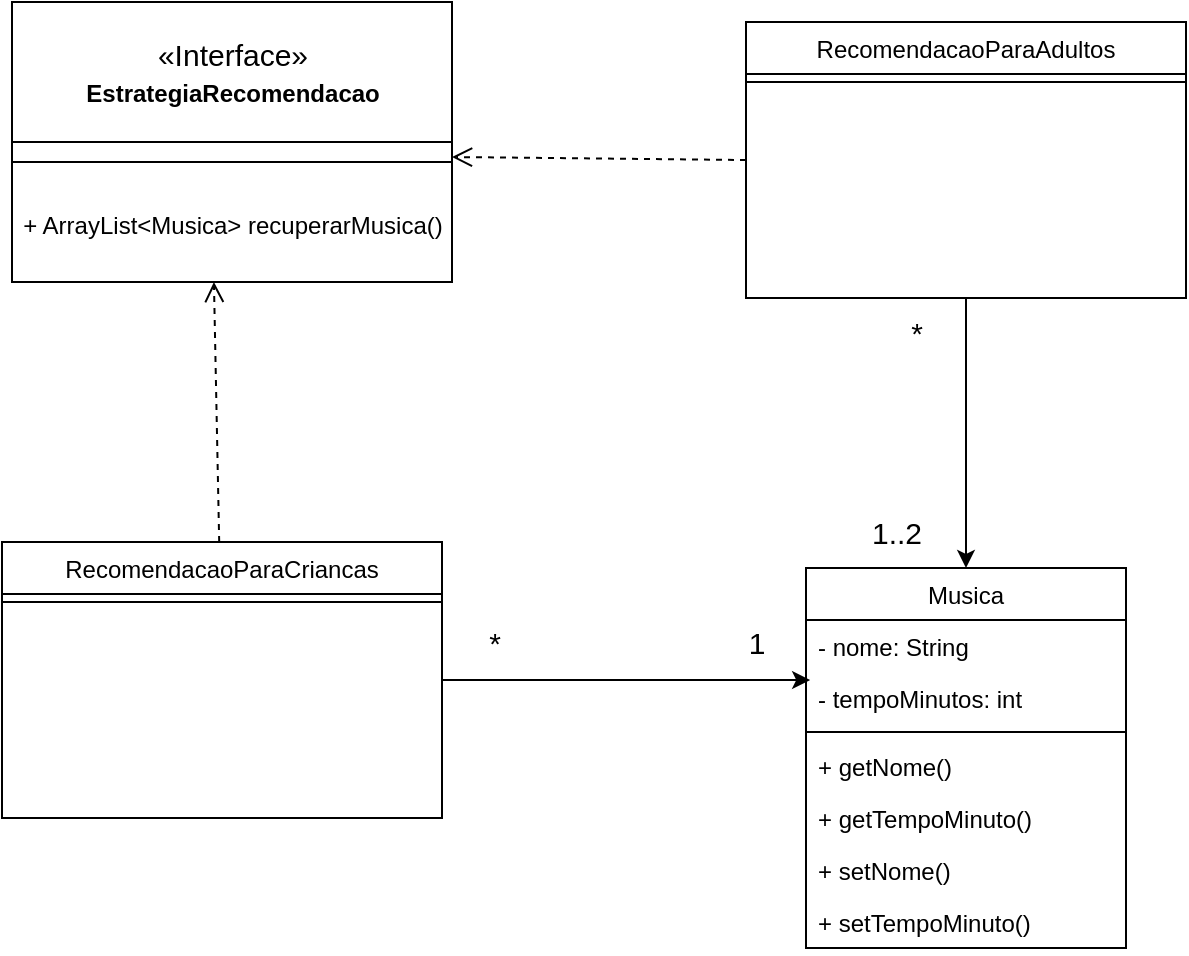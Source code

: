 <mxfile version="20.2.3" type="device" pages="2"><diagram id="C5RBs43oDa-KdzZeNtuy" name="Page-1"><mxGraphModel dx="782" dy="809" grid="1" gridSize="10" guides="1" tooltips="1" connect="1" arrows="1" fold="1" page="1" pageScale="1" pageWidth="1654" pageHeight="2336" math="0" shadow="0"><root><mxCell id="WIyWlLk6GJQsqaUBKTNV-0"/><mxCell id="WIyWlLk6GJQsqaUBKTNV-1" parent="WIyWlLk6GJQsqaUBKTNV-0"/><mxCell id="zkfFHV4jXpPFQw0GAbJ--0" value="Musica" style="swimlane;fontStyle=0;align=center;verticalAlign=top;childLayout=stackLayout;horizontal=1;startSize=26;horizontalStack=0;resizeParent=1;resizeLast=0;collapsible=1;marginBottom=0;rounded=0;shadow=0;strokeWidth=1;" parent="WIyWlLk6GJQsqaUBKTNV-1" vertex="1"><mxGeometry x="470" y="343" width="160" height="190" as="geometry"><mxRectangle x="230" y="140" width="160" height="26" as="alternateBounds"/></mxGeometry></mxCell><mxCell id="zkfFHV4jXpPFQw0GAbJ--1" value="- nome: String" style="text;align=left;verticalAlign=top;spacingLeft=4;spacingRight=4;overflow=hidden;rotatable=0;points=[[0,0.5],[1,0.5]];portConstraint=eastwest;" parent="zkfFHV4jXpPFQw0GAbJ--0" vertex="1"><mxGeometry y="26" width="160" height="26" as="geometry"/></mxCell><mxCell id="zkfFHV4jXpPFQw0GAbJ--2" value="- tempoMinutos: int" style="text;align=left;verticalAlign=top;spacingLeft=4;spacingRight=4;overflow=hidden;rotatable=0;points=[[0,0.5],[1,0.5]];portConstraint=eastwest;rounded=0;shadow=0;html=0;" parent="zkfFHV4jXpPFQw0GAbJ--0" vertex="1"><mxGeometry y="52" width="160" height="26" as="geometry"/></mxCell><mxCell id="zkfFHV4jXpPFQw0GAbJ--4" value="" style="line;html=1;strokeWidth=1;align=left;verticalAlign=middle;spacingTop=-1;spacingLeft=3;spacingRight=3;rotatable=0;labelPosition=right;points=[];portConstraint=eastwest;" parent="zkfFHV4jXpPFQw0GAbJ--0" vertex="1"><mxGeometry y="78" width="160" height="8" as="geometry"/></mxCell><mxCell id="7n55aOy80kMq28YYBpPV-27" value="+ getNome()" style="text;align=left;verticalAlign=top;spacingLeft=4;spacingRight=4;overflow=hidden;rotatable=0;points=[[0,0.5],[1,0.5]];portConstraint=eastwest;rounded=0;shadow=0;html=0;" vertex="1" parent="zkfFHV4jXpPFQw0GAbJ--0"><mxGeometry y="86" width="160" height="26" as="geometry"/></mxCell><mxCell id="7n55aOy80kMq28YYBpPV-29" value="+ getTempoMinuto()" style="text;align=left;verticalAlign=top;spacingLeft=4;spacingRight=4;overflow=hidden;rotatable=0;points=[[0,0.5],[1,0.5]];portConstraint=eastwest;rounded=0;shadow=0;html=0;" vertex="1" parent="zkfFHV4jXpPFQw0GAbJ--0"><mxGeometry y="112" width="160" height="26" as="geometry"/></mxCell><mxCell id="7n55aOy80kMq28YYBpPV-28" value="+ setNome()" style="text;align=left;verticalAlign=top;spacingLeft=4;spacingRight=4;overflow=hidden;rotatable=0;points=[[0,0.5],[1,0.5]];portConstraint=eastwest;rounded=0;shadow=0;html=0;" vertex="1" parent="zkfFHV4jXpPFQw0GAbJ--0"><mxGeometry y="138" width="160" height="26" as="geometry"/></mxCell><mxCell id="7n55aOy80kMq28YYBpPV-30" value="+ setTempoMinuto()" style="text;align=left;verticalAlign=top;spacingLeft=4;spacingRight=4;overflow=hidden;rotatable=0;points=[[0,0.5],[1,0.5]];portConstraint=eastwest;rounded=0;shadow=0;html=0;" vertex="1" parent="zkfFHV4jXpPFQw0GAbJ--0"><mxGeometry y="164" width="160" height="26" as="geometry"/></mxCell><mxCell id="7n55aOy80kMq28YYBpPV-6" value="RecomendacaoParaCriancas" style="swimlane;fontStyle=0;align=center;verticalAlign=top;childLayout=stackLayout;horizontal=1;startSize=26;horizontalStack=0;resizeParent=1;resizeLast=0;collapsible=1;marginBottom=0;rounded=0;shadow=0;strokeWidth=1;" vertex="1" parent="WIyWlLk6GJQsqaUBKTNV-1"><mxGeometry x="68" y="330" width="220" height="138" as="geometry"><mxRectangle x="230" y="140" width="160" height="26" as="alternateBounds"/></mxGeometry></mxCell><mxCell id="7n55aOy80kMq28YYBpPV-9" value="" style="line;html=1;strokeWidth=1;align=left;verticalAlign=middle;spacingTop=-1;spacingLeft=3;spacingRight=3;rotatable=0;labelPosition=right;points=[];portConstraint=eastwest;" vertex="1" parent="7n55aOy80kMq28YYBpPV-6"><mxGeometry y="26" width="220" height="8" as="geometry"/></mxCell><mxCell id="7n55aOy80kMq28YYBpPV-12" value="" style="endArrow=classic;html=1;rounded=0;exitX=1;exitY=0.5;exitDx=0;exitDy=0;entryX=0.013;entryY=0.154;entryDx=0;entryDy=0;entryPerimeter=0;" edge="1" parent="WIyWlLk6GJQsqaUBKTNV-1" source="7n55aOy80kMq28YYBpPV-6" target="zkfFHV4jXpPFQw0GAbJ--2"><mxGeometry width="50" height="50" relative="1" as="geometry"><mxPoint x="310" y="369" as="sourcePoint"/><mxPoint x="400" y="390" as="targetPoint"/></mxGeometry></mxCell><mxCell id="7n55aOy80kMq28YYBpPV-16" value="RecomendacaoParaAdultos" style="swimlane;fontStyle=0;align=center;verticalAlign=top;childLayout=stackLayout;horizontal=1;startSize=26;horizontalStack=0;resizeParent=1;resizeLast=0;collapsible=1;marginBottom=0;rounded=0;shadow=0;strokeWidth=1;" vertex="1" parent="WIyWlLk6GJQsqaUBKTNV-1"><mxGeometry x="440" y="70" width="220" height="138" as="geometry"><mxRectangle x="230" y="140" width="160" height="26" as="alternateBounds"/></mxGeometry></mxCell><mxCell id="7n55aOy80kMq28YYBpPV-17" value="" style="line;html=1;strokeWidth=1;align=left;verticalAlign=middle;spacingTop=-1;spacingLeft=3;spacingRight=3;rotatable=0;labelPosition=right;points=[];portConstraint=eastwest;" vertex="1" parent="7n55aOy80kMq28YYBpPV-16"><mxGeometry y="26" width="220" height="8" as="geometry"/></mxCell><mxCell id="7n55aOy80kMq28YYBpPV-19" value="" style="endArrow=classic;html=1;rounded=0;exitX=0.5;exitY=1;exitDx=0;exitDy=0;" edge="1" parent="WIyWlLk6GJQsqaUBKTNV-1" source="7n55aOy80kMq28YYBpPV-16" target="zkfFHV4jXpPFQw0GAbJ--0"><mxGeometry width="50" height="50" relative="1" as="geometry"><mxPoint x="560" y="310" as="sourcePoint"/><mxPoint x="610" y="260" as="targetPoint"/></mxGeometry></mxCell><mxCell id="7n55aOy80kMq28YYBpPV-20" value="&lt;font style=&quot;font-size: 15px;&quot;&gt;*&lt;/font&gt;" style="text;html=1;align=center;verticalAlign=middle;resizable=0;points=[];autosize=1;strokeColor=none;fillColor=none;" vertex="1" parent="WIyWlLk6GJQsqaUBKTNV-1"><mxGeometry x="299" y="365" width="30" height="30" as="geometry"/></mxCell><mxCell id="7n55aOy80kMq28YYBpPV-21" value="&lt;font style=&quot;font-size: 15px;&quot;&gt;1&lt;/font&gt;" style="text;html=1;align=center;verticalAlign=middle;resizable=0;points=[];autosize=1;strokeColor=none;fillColor=none;" vertex="1" parent="WIyWlLk6GJQsqaUBKTNV-1"><mxGeometry x="430" y="365" width="30" height="30" as="geometry"/></mxCell><mxCell id="7n55aOy80kMq28YYBpPV-22" value="&lt;font style=&quot;font-size: 15px;&quot;&gt;*&lt;/font&gt;" style="text;html=1;align=center;verticalAlign=middle;resizable=0;points=[];autosize=1;strokeColor=none;fillColor=none;" vertex="1" parent="WIyWlLk6GJQsqaUBKTNV-1"><mxGeometry x="510" y="210" width="30" height="30" as="geometry"/></mxCell><mxCell id="7n55aOy80kMq28YYBpPV-23" value="&lt;font style=&quot;font-size: 15px;&quot;&gt;1..2&lt;/font&gt;" style="text;html=1;align=center;verticalAlign=middle;resizable=0;points=[];autosize=1;strokeColor=none;fillColor=none;" vertex="1" parent="WIyWlLk6GJQsqaUBKTNV-1"><mxGeometry x="490" y="310" width="50" height="30" as="geometry"/></mxCell><mxCell id="7n55aOy80kMq28YYBpPV-24" value="«Interface»&lt;br&gt;&lt;span style=&quot;font-size: 12px; font-weight: 700;&quot;&gt;EstrategiaRecomendacao&lt;/span&gt;" style="html=1;fontSize=15;" vertex="1" parent="WIyWlLk6GJQsqaUBKTNV-1"><mxGeometry x="73" y="60" width="220" height="70" as="geometry"/></mxCell><mxCell id="7n55aOy80kMq28YYBpPV-25" value="&lt;span style=&quot;font-size: 12px; text-align: left;&quot;&gt;+ ArrayList&amp;lt;Musica&amp;gt; recuperarMusica()&lt;/span&gt;" style="html=1;fontSize=15;" vertex="1" parent="WIyWlLk6GJQsqaUBKTNV-1"><mxGeometry x="73" y="140" width="220" height="60" as="geometry"/></mxCell><mxCell id="7n55aOy80kMq28YYBpPV-26" value="" style="html=1;fontSize=15;" vertex="1" parent="WIyWlLk6GJQsqaUBKTNV-1"><mxGeometry x="73" y="130" width="220" height="10" as="geometry"/></mxCell><mxCell id="7n55aOy80kMq28YYBpPV-31" value="" style="html=1;verticalAlign=bottom;endArrow=open;dashed=1;endSize=8;rounded=0;fontSize=15;entryX=0.468;entryY=1;entryDx=0;entryDy=0;entryPerimeter=0;" edge="1" parent="WIyWlLk6GJQsqaUBKTNV-1"><mxGeometry relative="1" as="geometry"><mxPoint x="176.599" y="330" as="sourcePoint"/><mxPoint x="173.96" y="200" as="targetPoint"/></mxGeometry></mxCell><mxCell id="7n55aOy80kMq28YYBpPV-32" value="" style="html=1;verticalAlign=bottom;endArrow=open;dashed=1;endSize=8;rounded=0;fontSize=15;exitX=0;exitY=0.5;exitDx=0;exitDy=0;entryX=1;entryY=0.75;entryDx=0;entryDy=0;" edge="1" parent="WIyWlLk6GJQsqaUBKTNV-1" source="7n55aOy80kMq28YYBpPV-16" target="7n55aOy80kMq28YYBpPV-26"><mxGeometry relative="1" as="geometry"><mxPoint x="372.639" y="290" as="sourcePoint"/><mxPoint x="390" y="200" as="targetPoint"/></mxGeometry></mxCell></root></mxGraphModel></diagram><diagram id="xoAr3KnM7jnY0HAUmVkx" name="Página-2"><mxGraphModel dx="782" dy="809" grid="1" gridSize="10" guides="1" tooltips="1" connect="1" arrows="1" fold="1" page="1" pageScale="1" pageWidth="1654" pageHeight="2336" math="0" shadow="0"><root><mxCell id="0"/><mxCell id="1" parent="0"/><mxCell id="MI9Ai1-cRyFERg4oUt-F-1" value="Usuario" style="swimlane;fontStyle=0;align=center;verticalAlign=top;childLayout=stackLayout;horizontal=1;startSize=26;horizontalStack=0;resizeParent=1;resizeLast=0;collapsible=1;marginBottom=0;rounded=0;shadow=0;strokeWidth=1;" vertex="1" parent="1"><mxGeometry x="60" y="60" width="160" height="190" as="geometry"><mxRectangle x="230" y="140" width="160" height="26" as="alternateBounds"/></mxGeometry></mxCell><mxCell id="MI9Ai1-cRyFERg4oUt-F-2" value="- login: String" style="text;align=left;verticalAlign=top;spacingLeft=4;spacingRight=4;overflow=hidden;rotatable=0;points=[[0,0.5],[1,0.5]];portConstraint=eastwest;" vertex="1" parent="MI9Ai1-cRyFERg4oUt-F-1"><mxGeometry y="26" width="160" height="26" as="geometry"/></mxCell><mxCell id="MI9Ai1-cRyFERg4oUt-F-9" value="- dtNasc: Date" style="text;align=left;verticalAlign=top;spacingLeft=4;spacingRight=4;overflow=hidden;rotatable=0;points=[[0,0.5],[1,0.5]];portConstraint=eastwest;rounded=0;shadow=0;html=0;" vertex="1" parent="MI9Ai1-cRyFERg4oUt-F-1"><mxGeometry y="52" width="160" height="26" as="geometry"/></mxCell><mxCell id="MI9Ai1-cRyFERg4oUt-F-3" value="- senha: String" style="text;align=left;verticalAlign=top;spacingLeft=4;spacingRight=4;overflow=hidden;rotatable=0;points=[[0,0.5],[1,0.5]];portConstraint=eastwest;rounded=0;shadow=0;html=0;" vertex="1" parent="MI9Ai1-cRyFERg4oUt-F-1"><mxGeometry y="78" width="160" height="26" as="geometry"/></mxCell><mxCell id="MI9Ai1-cRyFERg4oUt-F-4" value="" style="line;html=1;strokeWidth=1;align=left;verticalAlign=middle;spacingTop=-1;spacingLeft=3;spacingRight=3;rotatable=0;labelPosition=right;points=[];portConstraint=eastwest;" vertex="1" parent="MI9Ai1-cRyFERg4oUt-F-1"><mxGeometry y="104" width="160" height="8" as="geometry"/></mxCell><mxCell id="MI9Ai1-cRyFERg4oUt-F-10" value="+ ArrayList&lt;Compras&gt; &#10;comprasRealizadas();" style="text;align=left;verticalAlign=top;spacingLeft=4;spacingRight=4;overflow=hidden;rotatable=0;points=[[0,0.5],[1,0.5]];portConstraint=eastwest;rounded=0;shadow=0;html=0;" vertex="1" parent="MI9Ai1-cRyFERg4oUt-F-1"><mxGeometry y="112" width="160" height="48" as="geometry"/></mxCell><mxCell id="MI9Ai1-cRyFERg4oUt-F-50" value="+ quantCupons();" style="text;align=left;verticalAlign=top;spacingLeft=4;spacingRight=4;overflow=hidden;rotatable=0;points=[[0,0.5],[1,0.5]];portConstraint=eastwest;rounded=0;shadow=0;html=0;" vertex="1" parent="MI9Ai1-cRyFERg4oUt-F-1"><mxGeometry y="160" width="160" height="26" as="geometry"/></mxCell><mxCell id="MI9Ai1-cRyFERg4oUt-F-11" value="CuponDesconto" style="swimlane;fontStyle=0;align=center;verticalAlign=top;childLayout=stackLayout;horizontal=1;startSize=26;horizontalStack=0;resizeParent=1;resizeLast=0;collapsible=1;marginBottom=0;rounded=0;shadow=0;strokeWidth=1;" vertex="1" parent="1"><mxGeometry x="55" y="350" width="170" height="190" as="geometry"><mxRectangle x="230" y="140" width="160" height="26" as="alternateBounds"/></mxGeometry></mxCell><mxCell id="MI9Ai1-cRyFERg4oUt-F-12" value="- codigo: int" style="text;align=left;verticalAlign=top;spacingLeft=4;spacingRight=4;overflow=hidden;rotatable=0;points=[[0,0.5],[1,0.5]];portConstraint=eastwest;" vertex="1" parent="MI9Ai1-cRyFERg4oUt-F-11"><mxGeometry y="26" width="170" height="26" as="geometry"/></mxCell><mxCell id="MI9Ai1-cRyFERg4oUt-F-15" value="" style="line;html=1;strokeWidth=1;align=left;verticalAlign=middle;spacingTop=-1;spacingLeft=3;spacingRight=3;rotatable=0;labelPosition=right;points=[];portConstraint=eastwest;" vertex="1" parent="MI9Ai1-cRyFERg4oUt-F-11"><mxGeometry y="52" width="170" height="8" as="geometry"/></mxCell><mxCell id="MI9Ai1-cRyFERg4oUt-F-16" value="+ gerarPercentualDesconto();" style="text;align=left;verticalAlign=top;spacingLeft=4;spacingRight=4;overflow=hidden;rotatable=0;points=[[0,0.5],[1,0.5]];portConstraint=eastwest;rounded=0;shadow=0;html=0;" vertex="1" parent="MI9Ai1-cRyFERg4oUt-F-11"><mxGeometry y="60" width="170" height="26" as="geometry"/></mxCell><mxCell id="MI9Ai1-cRyFERg4oUt-F-18" value="Vestuario" style="swimlane;fontStyle=0;align=center;verticalAlign=top;childLayout=stackLayout;horizontal=1;startSize=26;horizontalStack=0;resizeParent=1;resizeLast=0;collapsible=1;marginBottom=0;rounded=0;shadow=0;strokeWidth=1;" vertex="1" parent="1"><mxGeometry x="490" y="297" width="170" height="190" as="geometry"><mxRectangle x="230" y="140" width="160" height="26" as="alternateBounds"/></mxGeometry></mxCell><mxCell id="MI9Ai1-cRyFERg4oUt-F-19" value="- tamanho: String" style="text;align=left;verticalAlign=top;spacingLeft=4;spacingRight=4;overflow=hidden;rotatable=0;points=[[0,0.5],[1,0.5]];portConstraint=eastwest;" vertex="1" parent="MI9Ai1-cRyFERg4oUt-F-18"><mxGeometry y="26" width="170" height="26" as="geometry"/></mxCell><mxCell id="MI9Ai1-cRyFERg4oUt-F-31" value="- cor: String" style="text;align=left;verticalAlign=top;spacingLeft=4;spacingRight=4;overflow=hidden;rotatable=0;points=[[0,0.5],[1,0.5]];portConstraint=eastwest;" vertex="1" parent="MI9Ai1-cRyFERg4oUt-F-18"><mxGeometry y="52" width="170" height="26" as="geometry"/></mxCell><mxCell id="MI9Ai1-cRyFERg4oUt-F-32" value="- preco: double" style="text;align=left;verticalAlign=top;spacingLeft=4;spacingRight=4;overflow=hidden;rotatable=0;points=[[0,0.5],[1,0.5]];portConstraint=eastwest;" vertex="1" parent="MI9Ai1-cRyFERg4oUt-F-18"><mxGeometry y="78" width="170" height="26" as="geometry"/></mxCell><mxCell id="MI9Ai1-cRyFERg4oUt-F-33" value="- marca: String" style="text;align=left;verticalAlign=top;spacingLeft=4;spacingRight=4;overflow=hidden;rotatable=0;points=[[0,0.5],[1,0.5]];portConstraint=eastwest;" vertex="1" parent="MI9Ai1-cRyFERg4oUt-F-18"><mxGeometry y="104" width="170" height="26" as="geometry"/></mxCell><mxCell id="MI9Ai1-cRyFERg4oUt-F-20" value="" style="line;html=1;strokeWidth=1;align=left;verticalAlign=middle;spacingTop=-1;spacingLeft=3;spacingRight=3;rotatable=0;labelPosition=right;points=[];portConstraint=eastwest;" vertex="1" parent="MI9Ai1-cRyFERg4oUt-F-18"><mxGeometry y="130" width="170" height="8" as="geometry"/></mxCell><mxCell id="MI9Ai1-cRyFERg4oUt-F-22" value="" style="triangle;whiteSpace=wrap;html=1;fontSize=15;rotation=-90;" vertex="1" parent="1"><mxGeometry x="560" y="640" width="30" height="40" as="geometry"/></mxCell><mxCell id="MI9Ai1-cRyFERg4oUt-F-23" value="Vender" style="swimlane;fontStyle=0;align=center;verticalAlign=top;childLayout=stackLayout;horizontal=1;startSize=26;horizontalStack=0;resizeParent=1;resizeLast=0;collapsible=1;marginBottom=0;rounded=0;shadow=0;strokeWidth=1;" vertex="1" parent="1"><mxGeometry x="486" y="60" width="170" height="100" as="geometry"><mxRectangle x="230" y="140" width="160" height="26" as="alternateBounds"/></mxGeometry></mxCell><mxCell id="MI9Ai1-cRyFERg4oUt-F-25" value="" style="line;html=1;strokeWidth=1;align=left;verticalAlign=middle;spacingTop=-1;spacingLeft=3;spacingRight=3;rotatable=0;labelPosition=right;points=[];portConstraint=eastwest;" vertex="1" parent="MI9Ai1-cRyFERg4oUt-F-23"><mxGeometry y="26" width="170" height="8" as="geometry"/></mxCell><mxCell id="MI9Ai1-cRyFERg4oUt-F-26" value="+ double CalcularPreco()" style="text;align=left;verticalAlign=top;spacingLeft=4;spacingRight=4;overflow=hidden;rotatable=0;points=[[0,0.5],[1,0.5]];portConstraint=eastwest;rounded=0;shadow=0;html=0;" vertex="1" parent="MI9Ai1-cRyFERg4oUt-F-23"><mxGeometry y="34" width="170" height="26" as="geometry"/></mxCell><mxCell id="MI9Ai1-cRyFERg4oUt-F-28" value="" style="endArrow=classic;html=1;rounded=0;fontSize=15;exitX=0.5;exitY=1;exitDx=0;exitDy=0;" edge="1" parent="1" source="MI9Ai1-cRyFERg4oUt-F-23" target="MI9Ai1-cRyFERg4oUt-F-18"><mxGeometry width="50" height="50" relative="1" as="geometry"><mxPoint x="436" y="437" as="sourcePoint"/><mxPoint x="486" y="387" as="targetPoint"/></mxGeometry></mxCell><mxCell id="MI9Ai1-cRyFERg4oUt-F-34" value="" style="endArrow=none;html=1;rounded=0;fontSize=15;exitX=1;exitY=0.5;exitDx=0;exitDy=0;entryX=0.5;entryY=1;entryDx=0;entryDy=0;" edge="1" parent="1" source="MI9Ai1-cRyFERg4oUt-F-22" target="MI9Ai1-cRyFERg4oUt-F-18"><mxGeometry width="50" height="50" relative="1" as="geometry"><mxPoint x="436" y="537" as="sourcePoint"/><mxPoint x="630" y="480" as="targetPoint"/></mxGeometry></mxCell><mxCell id="MI9Ai1-cRyFERg4oUt-F-35" value="Camisa" style="swimlane;fontStyle=0;align=center;verticalAlign=top;childLayout=stackLayout;horizontal=1;startSize=26;horizontalStack=0;resizeParent=1;resizeLast=0;collapsible=1;marginBottom=0;rounded=0;shadow=0;strokeWidth=1;" vertex="1" parent="1"><mxGeometry x="428" y="741" width="149" height="70" as="geometry"><mxRectangle x="230" y="140" width="160" height="26" as="alternateBounds"/></mxGeometry></mxCell><mxCell id="MI9Ai1-cRyFERg4oUt-F-37" value="" style="line;html=1;strokeWidth=1;align=left;verticalAlign=middle;spacingTop=-1;spacingLeft=3;spacingRight=3;rotatable=0;labelPosition=right;points=[];portConstraint=eastwest;" vertex="1" parent="MI9Ai1-cRyFERg4oUt-F-35"><mxGeometry y="26" width="149" height="8" as="geometry"/></mxCell><mxCell id="MI9Ai1-cRyFERg4oUt-F-39" value="Calcas" style="swimlane;fontStyle=0;align=center;verticalAlign=top;childLayout=stackLayout;horizontal=1;startSize=26;horizontalStack=0;resizeParent=1;resizeLast=0;collapsible=1;marginBottom=0;rounded=0;shadow=0;strokeWidth=1;" vertex="1" parent="1"><mxGeometry x="605" y="737" width="143" height="90" as="geometry"><mxRectangle x="230" y="140" width="160" height="26" as="alternateBounds"/></mxGeometry></mxCell><mxCell id="MI9Ai1-cRyFERg4oUt-F-41" value="- quantBolsos: int" style="text;align=left;verticalAlign=top;spacingLeft=4;spacingRight=4;overflow=hidden;rotatable=0;points=[[0,0.5],[1,0.5]];portConstraint=eastwest;" vertex="1" parent="MI9Ai1-cRyFERg4oUt-F-39"><mxGeometry y="26" width="143" height="26" as="geometry"/></mxCell><mxCell id="MI9Ai1-cRyFERg4oUt-F-40" value="" style="line;html=1;strokeWidth=1;align=left;verticalAlign=middle;spacingTop=-1;spacingLeft=3;spacingRight=3;rotatable=0;labelPosition=right;points=[];portConstraint=eastwest;" vertex="1" parent="MI9Ai1-cRyFERg4oUt-F-39"><mxGeometry y="52" width="143" height="8" as="geometry"/></mxCell><mxCell id="MI9Ai1-cRyFERg4oUt-F-42" value="" style="endArrow=none;html=1;rounded=0;fontSize=15;entryX=0;entryY=0.05;entryDx=0;entryDy=0;entryPerimeter=0;exitX=0.5;exitY=0;exitDx=0;exitDy=0;" edge="1" parent="1" source="MI9Ai1-cRyFERg4oUt-F-35" target="MI9Ai1-cRyFERg4oUt-F-22"><mxGeometry width="50" height="50" relative="1" as="geometry"><mxPoint x="477" y="746" as="sourcePoint"/><mxPoint x="630" y="694" as="targetPoint"/></mxGeometry></mxCell><mxCell id="MI9Ai1-cRyFERg4oUt-F-43" value="" style="endArrow=none;html=1;rounded=0;fontSize=15;entryX=0.5;entryY=0;entryDx=0;entryDy=0;exitX=0;exitY=0.95;exitDx=0;exitDy=0;exitPerimeter=0;" edge="1" parent="1" source="MI9Ai1-cRyFERg4oUt-F-22" target="MI9Ai1-cRyFERg4oUt-F-39"><mxGeometry width="50" height="50" relative="1" as="geometry"><mxPoint x="668" y="691.99" as="sourcePoint"/><mxPoint x="493" y="626" as="targetPoint"/></mxGeometry></mxCell><mxCell id="MI9Ai1-cRyFERg4oUt-F-44" value="Compra" style="swimlane;fontStyle=0;align=center;verticalAlign=top;childLayout=stackLayout;horizontal=1;startSize=26;horizontalStack=0;resizeParent=1;resizeLast=0;collapsible=1;marginBottom=0;rounded=0;shadow=0;strokeWidth=1;" vertex="1" parent="1"><mxGeometry x="271" y="183" width="170" height="138" as="geometry"><mxRectangle x="230" y="140" width="160" height="26" as="alternateBounds"/></mxGeometry></mxCell><mxCell id="2cJdoz_1v54aZV9pwC1x-7" value="+ CuponDesconto : desc" style="text;align=left;verticalAlign=top;spacingLeft=4;spacingRight=4;overflow=hidden;rotatable=0;points=[[0,0.5],[1,0.5]];portConstraint=eastwest;" vertex="1" parent="MI9Ai1-cRyFERg4oUt-F-44"><mxGeometry y="26" width="170" height="26" as="geometry"/></mxCell><mxCell id="MI9Ai1-cRyFERg4oUt-F-51" value="+ ArrayList&lt;Vestuario&gt; vest" style="text;align=left;verticalAlign=top;spacingLeft=4;spacingRight=4;overflow=hidden;rotatable=0;points=[[0,0.5],[1,0.5]];portConstraint=eastwest;" vertex="1" parent="MI9Ai1-cRyFERg4oUt-F-44"><mxGeometry y="52" width="170" height="26" as="geometry"/></mxCell><mxCell id="MI9Ai1-cRyFERg4oUt-F-45" value="" style="line;html=1;strokeWidth=1;align=left;verticalAlign=middle;spacingTop=-1;spacingLeft=3;spacingRight=3;rotatable=0;labelPosition=right;points=[];portConstraint=eastwest;" vertex="1" parent="MI9Ai1-cRyFERg4oUt-F-44"><mxGeometry y="78" width="170" height="8" as="geometry"/></mxCell><mxCell id="2cJdoz_1v54aZV9pwC1x-1" value="+ quatComprada()" style="text;align=left;verticalAlign=top;spacingLeft=4;spacingRight=4;overflow=hidden;rotatable=0;points=[[0,0.5],[1,0.5]];portConstraint=eastwest;" vertex="1" parent="MI9Ai1-cRyFERg4oUt-F-44"><mxGeometry y="86" width="170" height="26" as="geometry"/></mxCell><mxCell id="2cJdoz_1v54aZV9pwC1x-2" value="+ precoTotal()" style="text;align=left;verticalAlign=top;spacingLeft=4;spacingRight=4;overflow=hidden;rotatable=0;points=[[0,0.5],[1,0.5]];portConstraint=eastwest;" vertex="1" parent="MI9Ai1-cRyFERg4oUt-F-44"><mxGeometry y="112" width="170" height="26" as="geometry"/></mxCell><mxCell id="MI9Ai1-cRyFERg4oUt-F-48" value="" style="endArrow=none;html=1;rounded=0;fontSize=15;exitX=1;exitY=0.5;exitDx=0;exitDy=0;entryX=0;entryY=0.5;entryDx=0;entryDy=0;" edge="1" parent="1" source="MI9Ai1-cRyFERg4oUt-F-9" target="MI9Ai1-cRyFERg4oUt-F-44"><mxGeometry width="50" height="50" relative="1" as="geometry"><mxPoint x="380" y="440" as="sourcePoint"/><mxPoint x="430" y="390" as="targetPoint"/></mxGeometry></mxCell><mxCell id="MI9Ai1-cRyFERg4oUt-F-49" value="" style="endArrow=none;html=1;rounded=0;fontSize=15;exitX=1;exitY=0.5;exitDx=0;exitDy=0;entryX=0;entryY=0.5;entryDx=0;entryDy=0;" edge="1" parent="1" source="MI9Ai1-cRyFERg4oUt-F-44" target="MI9Ai1-cRyFERg4oUt-F-23"><mxGeometry width="50" height="50" relative="1" as="geometry"><mxPoint x="490" y="250" as="sourcePoint"/><mxPoint x="540" y="200" as="targetPoint"/></mxGeometry></mxCell><mxCell id="2cJdoz_1v54aZV9pwC1x-3" value="AcessoBDcusto" style="swimlane;fontStyle=0;align=center;verticalAlign=top;childLayout=stackLayout;horizontal=1;startSize=26;horizontalStack=0;resizeParent=1;resizeLast=0;collapsible=1;marginBottom=0;rounded=0;shadow=0;strokeWidth=1;" vertex="1" parent="1"><mxGeometry x="260" y="20" width="170" height="100" as="geometry"><mxRectangle x="230" y="140" width="160" height="26" as="alternateBounds"/></mxGeometry></mxCell><mxCell id="2cJdoz_1v54aZV9pwC1x-4" value="" style="line;html=1;strokeWidth=1;align=left;verticalAlign=middle;spacingTop=-1;spacingLeft=3;spacingRight=3;rotatable=0;labelPosition=right;points=[];portConstraint=eastwest;" vertex="1" parent="2cJdoz_1v54aZV9pwC1x-3"><mxGeometry y="26" width="170" height="8" as="geometry"/></mxCell><mxCell id="2cJdoz_1v54aZV9pwC1x-6" value="" style="html=1;verticalAlign=bottom;endArrow=open;dashed=1;endSize=8;rounded=0;fontSize=15;entryX=0.006;entryY=0.13;entryDx=0;entryDy=0;entryPerimeter=0;" edge="1" parent="1" target="MI9Ai1-cRyFERg4oUt-F-23"><mxGeometry relative="1" as="geometry"><mxPoint x="430" y="73" as="sourcePoint"/><mxPoint x="691" y="110" as="targetPoint"/></mxGeometry></mxCell><mxCell id="2cJdoz_1v54aZV9pwC1x-12" value="" style="triangle;whiteSpace=wrap;html=1;fontSize=15;rotation=-90;" vertex="1" parent="1"><mxGeometry x="330" y="500" width="30" height="40" as="geometry"/></mxCell><mxCell id="2cJdoz_1v54aZV9pwC1x-13" value="" style="endArrow=none;html=1;rounded=0;fontSize=15;entryX=0.429;entryY=1.077;entryDx=0;entryDy=0;entryPerimeter=0;exitX=1;exitY=0.5;exitDx=0;exitDy=0;" edge="1" parent="1" source="2cJdoz_1v54aZV9pwC1x-12" target="2cJdoz_1v54aZV9pwC1x-2"><mxGeometry width="50" height="50" relative="1" as="geometry"><mxPoint x="420" y="540" as="sourcePoint"/><mxPoint x="470" y="490" as="targetPoint"/></mxGeometry></mxCell><mxCell id="2cJdoz_1v54aZV9pwC1x-14" value="Debito" style="swimlane;fontStyle=0;align=center;verticalAlign=top;childLayout=stackLayout;horizontal=1;startSize=26;horizontalStack=0;resizeParent=1;resizeLast=0;collapsible=1;marginBottom=0;rounded=0;shadow=0;strokeWidth=1;" vertex="1" parent="1"><mxGeometry x="100" y="600" width="130" height="70" as="geometry"><mxRectangle x="230" y="140" width="160" height="26" as="alternateBounds"/></mxGeometry></mxCell><mxCell id="2cJdoz_1v54aZV9pwC1x-15" value="" style="line;html=1;strokeWidth=1;align=left;verticalAlign=middle;spacingTop=-1;spacingLeft=3;spacingRight=3;rotatable=0;labelPosition=right;points=[];portConstraint=eastwest;" vertex="1" parent="2cJdoz_1v54aZV9pwC1x-14"><mxGeometry y="26" width="130" height="8" as="geometry"/></mxCell><mxCell id="2cJdoz_1v54aZV9pwC1x-16" value="Credito" style="swimlane;fontStyle=0;align=center;verticalAlign=top;childLayout=stackLayout;horizontal=1;startSize=26;horizontalStack=0;resizeParent=1;resizeLast=0;collapsible=1;marginBottom=0;rounded=0;shadow=0;strokeWidth=1;" vertex="1" parent="1"><mxGeometry x="250" y="600" width="130" height="70" as="geometry"><mxRectangle x="230" y="140" width="160" height="26" as="alternateBounds"/></mxGeometry></mxCell><mxCell id="2cJdoz_1v54aZV9pwC1x-17" value="" style="line;html=1;strokeWidth=1;align=left;verticalAlign=middle;spacingTop=-1;spacingLeft=3;spacingRight=3;rotatable=0;labelPosition=right;points=[];portConstraint=eastwest;" vertex="1" parent="2cJdoz_1v54aZV9pwC1x-16"><mxGeometry y="26" width="130" height="8" as="geometry"/></mxCell><mxCell id="2cJdoz_1v54aZV9pwC1x-18" value="Boleto" style="swimlane;fontStyle=0;align=center;verticalAlign=top;childLayout=stackLayout;horizontal=1;startSize=26;horizontalStack=0;resizeParent=1;resizeLast=0;collapsible=1;marginBottom=0;rounded=0;shadow=0;strokeWidth=1;" vertex="1" parent="1"><mxGeometry x="390" y="600" width="130" height="70" as="geometry"><mxRectangle x="230" y="140" width="160" height="26" as="alternateBounds"/></mxGeometry></mxCell><mxCell id="2cJdoz_1v54aZV9pwC1x-19" value="" style="line;html=1;strokeWidth=1;align=left;verticalAlign=middle;spacingTop=-1;spacingLeft=3;spacingRight=3;rotatable=0;labelPosition=right;points=[];portConstraint=eastwest;" vertex="1" parent="2cJdoz_1v54aZV9pwC1x-18"><mxGeometry y="26" width="130" height="8" as="geometry"/></mxCell><mxCell id="2cJdoz_1v54aZV9pwC1x-20" value="" style="endArrow=none;html=1;rounded=0;fontSize=15;exitX=0.5;exitY=0;exitDx=0;exitDy=0;entryX=0.033;entryY=0.1;entryDx=0;entryDy=0;entryPerimeter=0;" edge="1" parent="1" source="2cJdoz_1v54aZV9pwC1x-14" target="2cJdoz_1v54aZV9pwC1x-12"><mxGeometry width="50" height="50" relative="1" as="geometry"><mxPoint x="210" y="580" as="sourcePoint"/><mxPoint x="260" y="530" as="targetPoint"/></mxGeometry></mxCell><mxCell id="2cJdoz_1v54aZV9pwC1x-21" value="" style="endArrow=none;html=1;rounded=0;fontSize=15;entryX=0;entryY=0.5;entryDx=0;entryDy=0;exitX=0.5;exitY=0;exitDx=0;exitDy=0;" edge="1" parent="1" source="2cJdoz_1v54aZV9pwC1x-16" target="2cJdoz_1v54aZV9pwC1x-12"><mxGeometry width="50" height="50" relative="1" as="geometry"><mxPoint x="340" y="580" as="sourcePoint"/><mxPoint x="390" y="530" as="targetPoint"/></mxGeometry></mxCell><mxCell id="2cJdoz_1v54aZV9pwC1x-22" value="" style="endArrow=none;html=1;rounded=0;fontSize=15;exitX=0.415;exitY=-0.043;exitDx=0;exitDy=0;exitPerimeter=0;entryX=0.1;entryY=0.95;entryDx=0;entryDy=0;entryPerimeter=0;" edge="1" parent="1" source="2cJdoz_1v54aZV9pwC1x-18" target="2cJdoz_1v54aZV9pwC1x-12"><mxGeometry width="50" height="50" relative="1" as="geometry"><mxPoint x="420" y="540" as="sourcePoint"/><mxPoint x="380" y="540" as="targetPoint"/></mxGeometry></mxCell><mxCell id="2cJdoz_1v54aZV9pwC1x-23" value="&lt;font style=&quot;font-size: 12px;&quot;&gt;0..*&lt;/font&gt;" style="text;html=1;align=center;verticalAlign=middle;resizable=0;points=[];autosize=1;strokeColor=none;fillColor=none;fontSize=15;" vertex="1" parent="1"><mxGeometry x="141" y="321" width="40" height="30" as="geometry"/></mxCell><mxCell id="2cJdoz_1v54aZV9pwC1x-24" value="&lt;font style=&quot;font-size: 12px;&quot;&gt;1&lt;/font&gt;" style="text;html=1;align=center;verticalAlign=middle;resizable=0;points=[];autosize=1;strokeColor=none;fillColor=none;fontSize=15;" vertex="1" parent="1"><mxGeometry x="144" y="260" width="30" height="30" as="geometry"/></mxCell><mxCell id="2cJdoz_1v54aZV9pwC1x-25" value="&lt;font style=&quot;font-size: 12px;&quot;&gt;0..*&lt;/font&gt;" style="text;html=1;align=center;verticalAlign=middle;resizable=0;points=[];autosize=1;strokeColor=none;fillColor=none;fontSize=15;" vertex="1" parent="1"><mxGeometry x="231" y="240" width="40" height="30" as="geometry"/></mxCell><mxCell id="2cJdoz_1v54aZV9pwC1x-26" value="&lt;font style=&quot;font-size: 12px;&quot;&gt;1&lt;/font&gt;" style="text;html=1;align=center;verticalAlign=middle;resizable=0;points=[];autosize=1;strokeColor=none;fillColor=none;fontSize=15;" vertex="1" parent="1"><mxGeometry x="220" y="110" width="30" height="30" as="geometry"/></mxCell><mxCell id="2cJdoz_1v54aZV9pwC1x-27" value="&lt;font style=&quot;font-size: 12px;&quot;&gt;1..*&lt;/font&gt;" style="text;html=1;align=center;verticalAlign=middle;resizable=0;points=[];autosize=1;strokeColor=none;fillColor=none;fontSize=15;" vertex="1" parent="1"><mxGeometry x="577" y="267" width="40" height="30" as="geometry"/></mxCell><mxCell id="2cJdoz_1v54aZV9pwC1x-28" value="&lt;font style=&quot;font-size: 12px;&quot;&gt;1..*&lt;/font&gt;" style="text;html=1;align=center;verticalAlign=middle;resizable=0;points=[];autosize=1;strokeColor=none;fillColor=none;fontSize=15;" vertex="1" parent="1"><mxGeometry x="577" y="160" width="40" height="30" as="geometry"/></mxCell><mxCell id="2cJdoz_1v54aZV9pwC1x-29" value="" style="endArrow=classic;html=1;rounded=0;fontSize=12;entryX=0.435;entryY=0;entryDx=0;entryDy=0;entryPerimeter=0;" edge="1" parent="1" target="MI9Ai1-cRyFERg4oUt-F-11"><mxGeometry width="50" height="50" relative="1" as="geometry"><mxPoint x="130" y="250" as="sourcePoint"/><mxPoint x="130" y="340" as="targetPoint"/></mxGeometry></mxCell></root></mxGraphModel></diagram></mxfile>